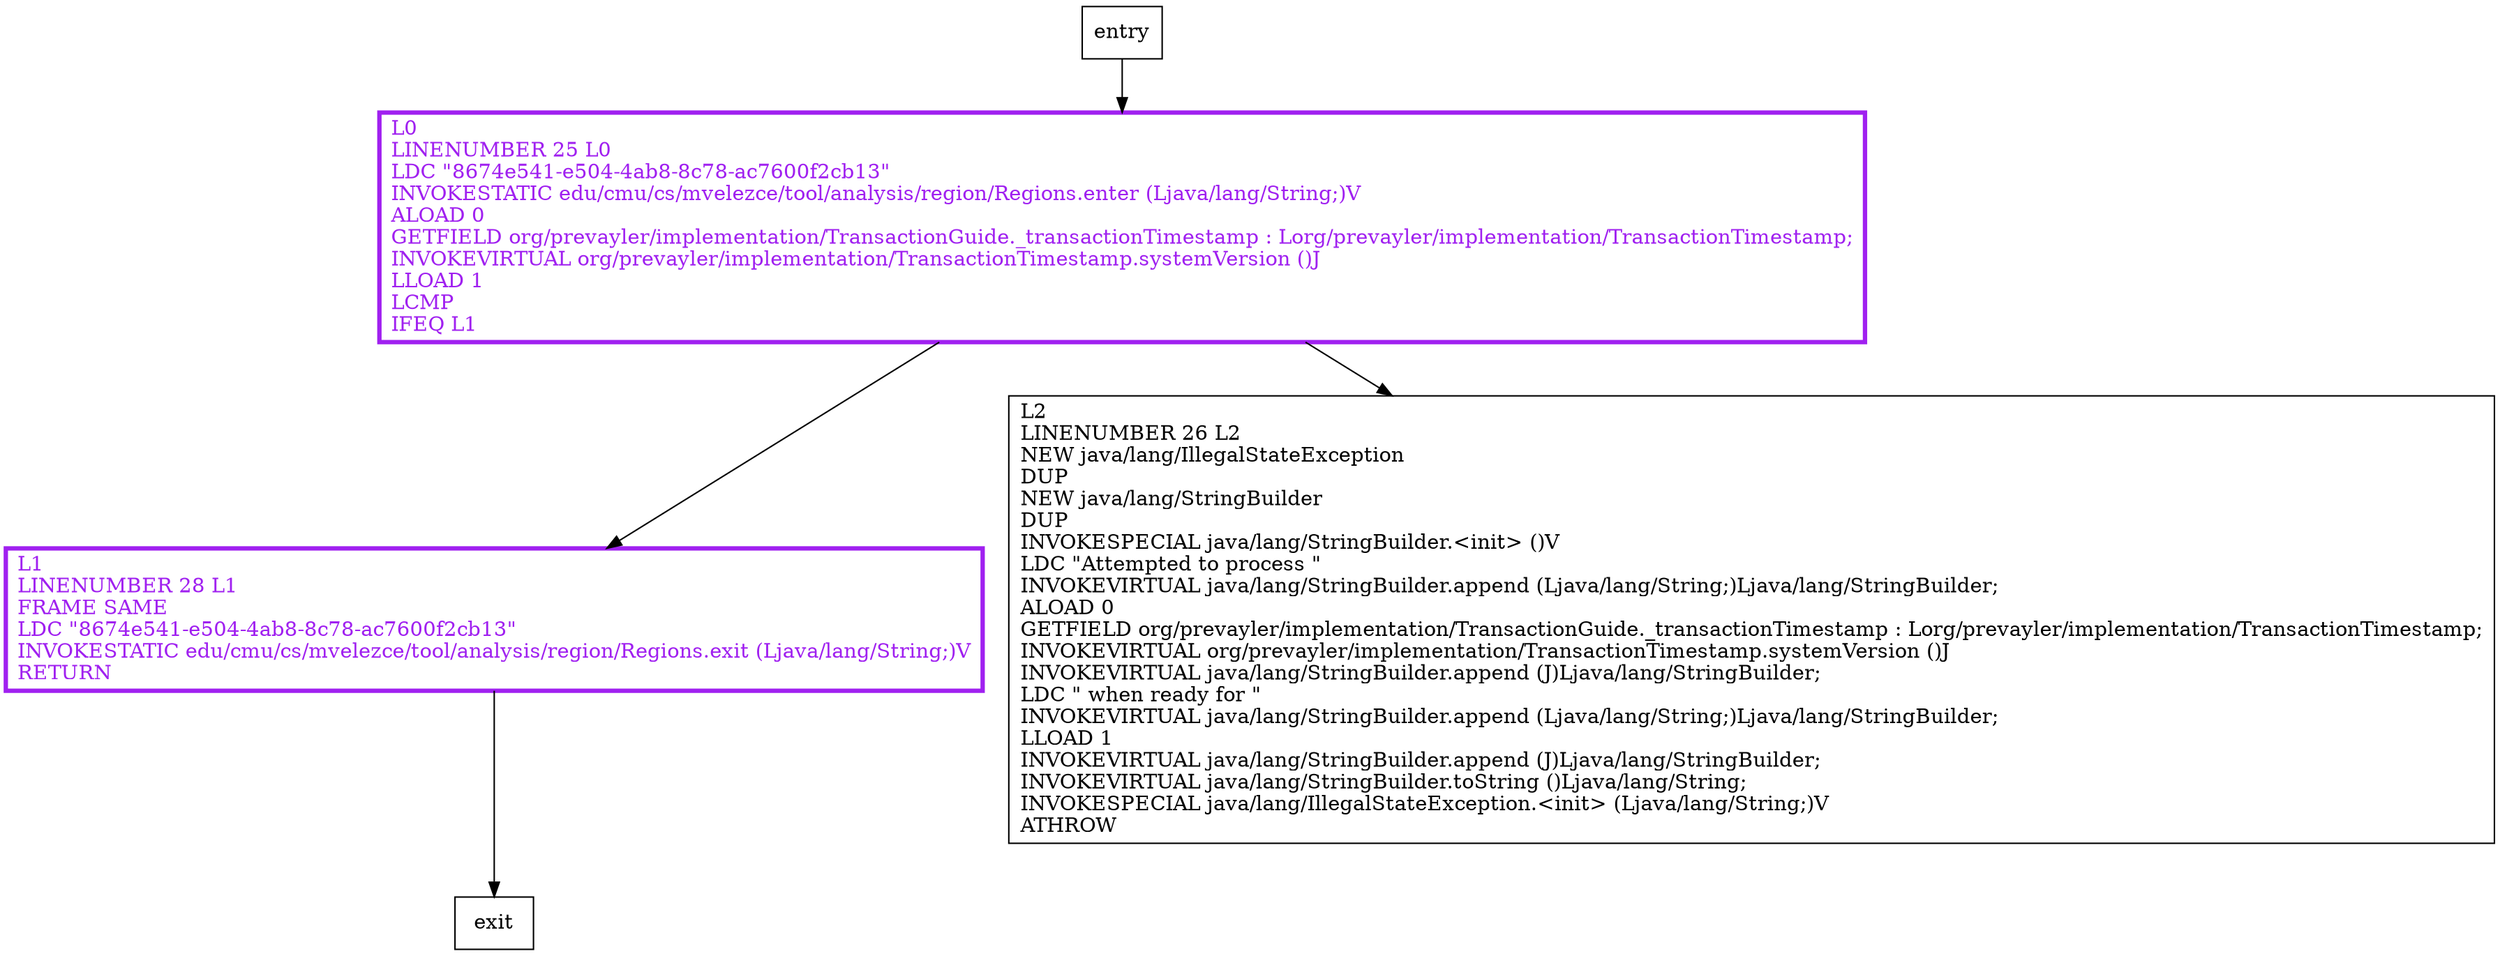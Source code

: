 digraph checkSystemVersion {
node [shape=record];
2039034978 [label="L1\lLINENUMBER 28 L1\lFRAME SAME\lLDC \"8674e541-e504-4ab8-8c78-ac7600f2cb13\"\lINVOKESTATIC edu/cmu/cs/mvelezce/tool/analysis/region/Regions.exit (Ljava/lang/String;)V\lRETURN\l"];
1480343916 [label="L2\lLINENUMBER 26 L2\lNEW java/lang/IllegalStateException\lDUP\lNEW java/lang/StringBuilder\lDUP\lINVOKESPECIAL java/lang/StringBuilder.\<init\> ()V\lLDC \"Attempted to process \"\lINVOKEVIRTUAL java/lang/StringBuilder.append (Ljava/lang/String;)Ljava/lang/StringBuilder;\lALOAD 0\lGETFIELD org/prevayler/implementation/TransactionGuide._transactionTimestamp : Lorg/prevayler/implementation/TransactionTimestamp;\lINVOKEVIRTUAL org/prevayler/implementation/TransactionTimestamp.systemVersion ()J\lINVOKEVIRTUAL java/lang/StringBuilder.append (J)Ljava/lang/StringBuilder;\lLDC \" when ready for \"\lINVOKEVIRTUAL java/lang/StringBuilder.append (Ljava/lang/String;)Ljava/lang/StringBuilder;\lLLOAD 1\lINVOKEVIRTUAL java/lang/StringBuilder.append (J)Ljava/lang/StringBuilder;\lINVOKEVIRTUAL java/lang/StringBuilder.toString ()Ljava/lang/String;\lINVOKESPECIAL java/lang/IllegalStateException.\<init\> (Ljava/lang/String;)V\lATHROW\l"];
1928115997 [label="L0\lLINENUMBER 25 L0\lLDC \"8674e541-e504-4ab8-8c78-ac7600f2cb13\"\lINVOKESTATIC edu/cmu/cs/mvelezce/tool/analysis/region/Regions.enter (Ljava/lang/String;)V\lALOAD 0\lGETFIELD org/prevayler/implementation/TransactionGuide._transactionTimestamp : Lorg/prevayler/implementation/TransactionTimestamp;\lINVOKEVIRTUAL org/prevayler/implementation/TransactionTimestamp.systemVersion ()J\lLLOAD 1\lLCMP\lIFEQ L1\l"];
entry;
exit;
entry -> 1928115997;
2039034978 -> exit;
1928115997 -> 2039034978;
1928115997 -> 1480343916;
2039034978[fontcolor="purple", penwidth=3, color="purple"];
1928115997[fontcolor="purple", penwidth=3, color="purple"];
}
